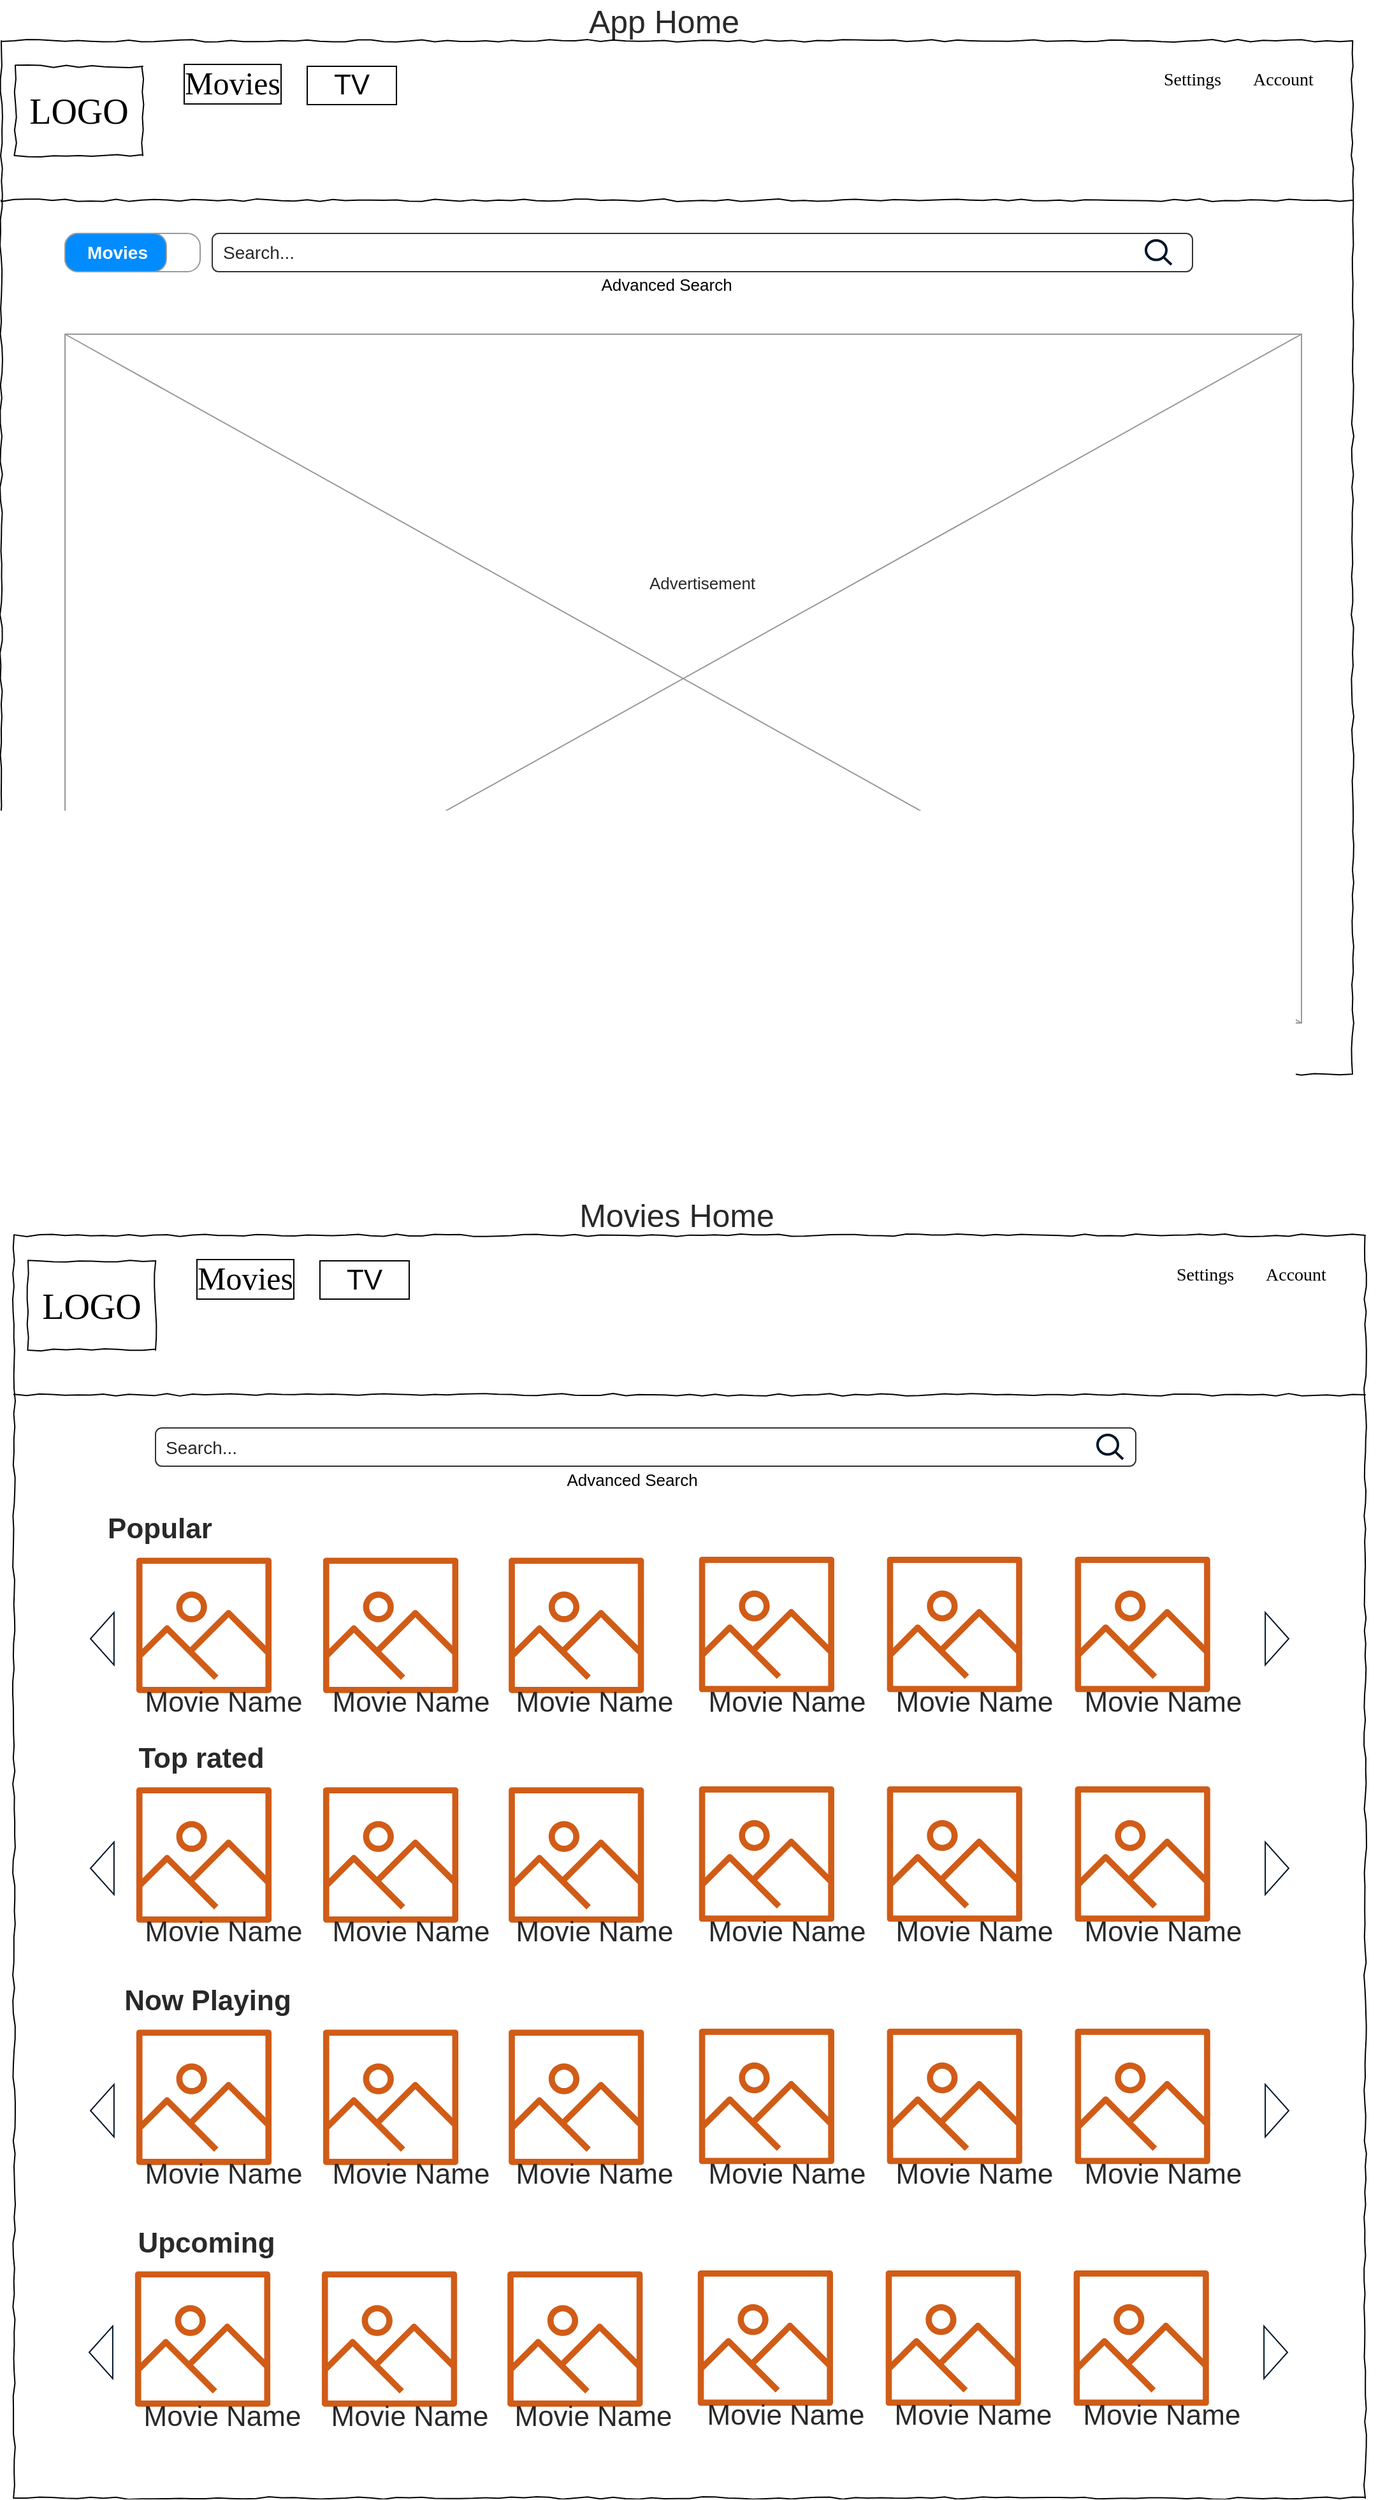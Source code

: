 <mxfile version="12.2.7" type="github" pages="2">
  <diagram name="Final" id="03018318-947c-dd8e-b7a3-06fadd420f32">
    <mxGraphModel dx="2370" dy="1323" grid="1" gridSize="10" guides="1" tooltips="1" connect="1" arrows="1" fold="1" page="1" pageScale="1" pageWidth="1100" pageHeight="850" background="#ffffff" math="0" shadow="0">
      <root>
        <mxCell id="0"/>
        <mxCell id="1" parent="0"/>
        <mxCell id="I6HM0OXyR4CbUotaBNhV-67" value="" style="group" vertex="1" connectable="0" parent="1">
          <mxGeometry x="50" y="23.5" width="1060" height="836.5" as="geometry"/>
        </mxCell>
        <mxCell id="I6HM0OXyR4CbUotaBNhV-50" value="" style="group" vertex="1" connectable="0" parent="I6HM0OXyR4CbUotaBNhV-67">
          <mxGeometry y="26.5" width="1060" height="810" as="geometry"/>
        </mxCell>
        <mxCell id="677b7b8949515195-1" value="" style="whiteSpace=wrap;html=1;rounded=0;shadow=0;labelBackgroundColor=none;strokeColor=#000000;strokeWidth=1;fillColor=none;fontFamily=Verdana;fontSize=12;fontColor=#000000;align=center;comic=1;" parent="I6HM0OXyR4CbUotaBNhV-50" vertex="1">
          <mxGeometry width="1060" height="810" as="geometry"/>
        </mxCell>
        <mxCell id="677b7b8949515195-2" value="LOGO" style="whiteSpace=wrap;html=1;rounded=0;shadow=0;labelBackgroundColor=none;strokeWidth=1;fontFamily=Verdana;fontSize=28;align=center;comic=1;" parent="I6HM0OXyR4CbUotaBNhV-50" vertex="1">
          <mxGeometry x="11" y="20" width="100" height="70" as="geometry"/>
        </mxCell>
        <mxCell id="677b7b8949515195-4" value="Movies" style="text;html=1;points=[];align=left;verticalAlign=top;spacingTop=-4;fontSize=25;fontFamily=Verdana;labelBorderColor=#000000;" parent="I6HM0OXyR4CbUotaBNhV-50" vertex="1">
          <mxGeometry x="141" y="15" width="99" height="40" as="geometry"/>
        </mxCell>
        <mxCell id="677b7b8949515195-6" value="Settings" style="text;html=1;points=[];align=left;verticalAlign=top;spacingTop=-4;fontSize=14;fontFamily=Verdana" parent="I6HM0OXyR4CbUotaBNhV-50" vertex="1">
          <mxGeometry x="910" y="20" width="60" height="20" as="geometry"/>
        </mxCell>
        <mxCell id="677b7b8949515195-7" value="Account" style="text;html=1;points=[];align=left;verticalAlign=top;spacingTop=-4;fontSize=14;fontFamily=Verdana" parent="I6HM0OXyR4CbUotaBNhV-50" vertex="1">
          <mxGeometry x="980" y="20" width="60" height="20" as="geometry"/>
        </mxCell>
        <mxCell id="677b7b8949515195-9" value="" style="line;strokeWidth=1;html=1;rounded=0;shadow=0;labelBackgroundColor=none;fillColor=none;fontFamily=Verdana;fontSize=14;fontColor=#000000;align=center;comic=1;" parent="I6HM0OXyR4CbUotaBNhV-50" vertex="1">
          <mxGeometry y="120" width="1060" height="10" as="geometry"/>
        </mxCell>
        <mxCell id="I6HM0OXyR4CbUotaBNhV-54" value="Search..." style="html=1;shadow=0;dashed=0;shape=mxgraph.bootstrap.rrect;rSize=5;strokeColor=#333333;align=left;spacingLeft=6;fontSize=14;fontColor=#292929;whiteSpace=wrap;labelBorderColor=none;" vertex="1" parent="I6HM0OXyR4CbUotaBNhV-50">
          <mxGeometry x="165.5" y="151" width="769" height="30" as="geometry"/>
        </mxCell>
        <mxCell id="I6HM0OXyR4CbUotaBNhV-56" value="" style="html=1;verticalLabelPosition=bottom;align=center;labelBackgroundColor=#ffffff;verticalAlign=top;strokeWidth=2;strokeColor=#001629;shadow=0;dashed=0;shape=mxgraph.ios7.icons.looking_glass;fontSize=25;" vertex="1" parent="I6HM0OXyR4CbUotaBNhV-50">
          <mxGeometry x="898" y="156.5" width="20" height="19" as="geometry"/>
        </mxCell>
        <mxCell id="I6HM0OXyR4CbUotaBNhV-61" value="&lt;font style=&quot;font-size: 22px&quot;&gt;TV&lt;/font&gt;" style="rounded=0;whiteSpace=wrap;html=1;fontSize=13;align=center;" vertex="1" parent="I6HM0OXyR4CbUotaBNhV-50">
          <mxGeometry x="240" y="20" width="70" height="30" as="geometry"/>
        </mxCell>
        <mxCell id="I6HM0OXyR4CbUotaBNhV-64" value="" style="verticalLabelPosition=bottom;shadow=0;dashed=0;align=center;html=1;verticalAlign=top;strokeWidth=1;shape=mxgraph.mockup.graphics.simpleIcon;strokeColor=#999999;fontSize=13;fontColor=#292929;" vertex="1" parent="I6HM0OXyR4CbUotaBNhV-50">
          <mxGeometry x="50" y="230" width="970" height="540" as="geometry"/>
        </mxCell>
        <mxCell id="I6HM0OXyR4CbUotaBNhV-65" value="Advertisement" style="text;html=1;strokeColor=none;fillColor=none;align=center;verticalAlign=middle;whiteSpace=wrap;rounded=0;fontSize=13;fontColor=#292929;" vertex="1" parent="I6HM0OXyR4CbUotaBNhV-50">
          <mxGeometry x="510" y="410" width="80" height="30" as="geometry"/>
        </mxCell>
        <mxCell id="6egvHFNYYa0TIWiEMgXX-2" value="Movies" style="strokeWidth=1;shadow=0;dashed=0;align=right;html=1;shape=mxgraph.mockup.buttons.onOffButton;gradientColor=none;strokeColor=#999999;buttonState=on;fillColor2=#008cff;fontColor=#ffffff;fontSize=14;mainText=;spacingRight=40;fontStyle=1;" vertex="1" parent="I6HM0OXyR4CbUotaBNhV-50">
          <mxGeometry x="50" y="151" width="106" height="30" as="geometry"/>
        </mxCell>
        <mxCell id="6egvHFNYYa0TIWiEMgXX-3" value="" style="group" vertex="1" connectable="0" parent="I6HM0OXyR4CbUotaBNhV-50">
          <mxGeometry x="447" y="181" width="130" height="20" as="geometry"/>
        </mxCell>
        <mxCell id="I6HM0OXyR4CbUotaBNhV-59" value="" style="shape=image;html=1;verticalAlign=top;verticalLabelPosition=bottom;labelBackgroundColor=#ffffff;imageAspect=0;aspect=fixed;image=https://cdn0.iconfinder.com/data/icons/arrows-android-l-lollipop-icon-pack/24/expand2-128.png;fontSize=25;" vertex="1" parent="6egvHFNYYa0TIWiEMgXX-3">
          <mxGeometry width="20" height="20" as="geometry"/>
        </mxCell>
        <mxCell id="I6HM0OXyR4CbUotaBNhV-60" value="Advanced Search" style="text;html=1;strokeColor=none;fillColor=none;align=center;verticalAlign=middle;whiteSpace=wrap;rounded=0;fontSize=13;" vertex="1" parent="6egvHFNYYa0TIWiEMgXX-3">
          <mxGeometry x="20" width="110" height="20" as="geometry"/>
        </mxCell>
        <mxCell id="I6HM0OXyR4CbUotaBNhV-66" value="App Home" style="text;html=1;strokeColor=none;fillColor=none;align=center;verticalAlign=middle;whiteSpace=wrap;rounded=0;fontSize=25;fontColor=#292929;" vertex="1" parent="I6HM0OXyR4CbUotaBNhV-67">
          <mxGeometry x="340" width="360" height="20" as="geometry"/>
        </mxCell>
        <mxCell id="I6HM0OXyR4CbUotaBNhV-68" value="" style="group" vertex="1" connectable="0" parent="1">
          <mxGeometry x="60" y="960" width="1080" height="1016.5" as="geometry"/>
        </mxCell>
        <mxCell id="I6HM0OXyR4CbUotaBNhV-69" value="" style="group" vertex="1" connectable="0" parent="I6HM0OXyR4CbUotaBNhV-68">
          <mxGeometry y="26.5" width="1080" height="990" as="geometry"/>
        </mxCell>
        <mxCell id="I6HM0OXyR4CbUotaBNhV-70" value="" style="whiteSpace=wrap;html=1;rounded=0;shadow=0;labelBackgroundColor=none;strokeColor=#000000;strokeWidth=1;fillColor=none;fontFamily=Verdana;fontSize=12;fontColor=#000000;align=center;comic=1;" vertex="1" parent="I6HM0OXyR4CbUotaBNhV-69">
          <mxGeometry width="1060" height="990" as="geometry"/>
        </mxCell>
        <mxCell id="I6HM0OXyR4CbUotaBNhV-71" value="LOGO" style="whiteSpace=wrap;html=1;rounded=0;shadow=0;labelBackgroundColor=none;strokeWidth=1;fontFamily=Verdana;fontSize=28;align=center;comic=1;" vertex="1" parent="I6HM0OXyR4CbUotaBNhV-69">
          <mxGeometry x="11" y="20" width="100" height="70" as="geometry"/>
        </mxCell>
        <mxCell id="I6HM0OXyR4CbUotaBNhV-72" value="Movies" style="text;html=1;points=[];align=left;verticalAlign=top;spacingTop=-4;fontSize=25;fontFamily=Verdana;labelBorderColor=#000000;" vertex="1" parent="I6HM0OXyR4CbUotaBNhV-69">
          <mxGeometry x="141" y="15" width="99" height="40" as="geometry"/>
        </mxCell>
        <mxCell id="I6HM0OXyR4CbUotaBNhV-73" value="Settings" style="text;html=1;points=[];align=left;verticalAlign=top;spacingTop=-4;fontSize=14;fontFamily=Verdana" vertex="1" parent="I6HM0OXyR4CbUotaBNhV-69">
          <mxGeometry x="910" y="20" width="60" height="20" as="geometry"/>
        </mxCell>
        <mxCell id="I6HM0OXyR4CbUotaBNhV-74" value="Account" style="text;html=1;points=[];align=left;verticalAlign=top;spacingTop=-4;fontSize=14;fontFamily=Verdana" vertex="1" parent="I6HM0OXyR4CbUotaBNhV-69">
          <mxGeometry x="980" y="20" width="60" height="20" as="geometry"/>
        </mxCell>
        <mxCell id="I6HM0OXyR4CbUotaBNhV-75" value="" style="line;strokeWidth=1;html=1;rounded=0;shadow=0;labelBackgroundColor=none;fillColor=none;fontFamily=Verdana;fontSize=14;fontColor=#000000;align=center;comic=1;" vertex="1" parent="I6HM0OXyR4CbUotaBNhV-69">
          <mxGeometry y="120" width="1060" height="10" as="geometry"/>
        </mxCell>
        <mxCell id="I6HM0OXyR4CbUotaBNhV-76" value="Search..." style="html=1;shadow=0;dashed=0;shape=mxgraph.bootstrap.rrect;rSize=5;strokeColor=#333333;align=left;spacingLeft=6;fontSize=14;fontColor=#292929;whiteSpace=wrap;labelBorderColor=none;" vertex="1" parent="I6HM0OXyR4CbUotaBNhV-69">
          <mxGeometry x="111" y="151" width="769" height="30" as="geometry"/>
        </mxCell>
        <mxCell id="I6HM0OXyR4CbUotaBNhV-77" value="" style="html=1;verticalLabelPosition=bottom;align=center;labelBackgroundColor=#ffffff;verticalAlign=top;strokeWidth=2;strokeColor=#001629;shadow=0;dashed=0;shape=mxgraph.ios7.icons.looking_glass;fontSize=25;" vertex="1" parent="I6HM0OXyR4CbUotaBNhV-69">
          <mxGeometry x="850" y="156.5" width="20" height="19" as="geometry"/>
        </mxCell>
        <mxCell id="I6HM0OXyR4CbUotaBNhV-78" value="" style="shape=image;html=1;verticalAlign=top;verticalLabelPosition=bottom;labelBackgroundColor=#ffffff;imageAspect=0;aspect=fixed;image=https://cdn0.iconfinder.com/data/icons/arrows-android-l-lollipop-icon-pack/24/expand2-128.png;fontSize=25;" vertex="1" parent="I6HM0OXyR4CbUotaBNhV-69">
          <mxGeometry x="410" y="181" width="20" height="20" as="geometry"/>
        </mxCell>
        <mxCell id="I6HM0OXyR4CbUotaBNhV-79" value="Advanced Search" style="text;html=1;strokeColor=none;fillColor=none;align=center;verticalAlign=middle;whiteSpace=wrap;rounded=0;fontSize=13;" vertex="1" parent="I6HM0OXyR4CbUotaBNhV-69">
          <mxGeometry x="430" y="181" width="110" height="20" as="geometry"/>
        </mxCell>
        <mxCell id="I6HM0OXyR4CbUotaBNhV-80" value="&lt;font style=&quot;font-size: 22px&quot;&gt;TV&lt;/font&gt;" style="rounded=0;whiteSpace=wrap;html=1;fontSize=13;align=center;" vertex="1" parent="I6HM0OXyR4CbUotaBNhV-69">
          <mxGeometry x="240" y="20" width="70" height="30" as="geometry"/>
        </mxCell>
        <mxCell id="6egvHFNYYa0TIWiEMgXX-27" value="" style="group" vertex="1" connectable="0" parent="I6HM0OXyR4CbUotaBNhV-69">
          <mxGeometry x="60" y="223.5" width="940" height="157" as="geometry"/>
        </mxCell>
        <mxCell id="6egvHFNYYa0TIWiEMgXX-24" value="" style="group" vertex="1" connectable="0" parent="6egvHFNYYa0TIWiEMgXX-27">
          <mxGeometry x="22.118" width="893.922" height="157" as="geometry"/>
        </mxCell>
        <mxCell id="6egvHFNYYa0TIWiEMgXX-5" value="Popular" style="text;html=1;strokeColor=none;fillColor=none;align=center;verticalAlign=middle;whiteSpace=wrap;rounded=0;fontSize=22;fontColor=#292929;fontStyle=1" vertex="1" parent="6egvHFNYYa0TIWiEMgXX-24">
          <mxGeometry x="13.824" width="36.863" height="14.437" as="geometry"/>
        </mxCell>
        <mxCell id="6egvHFNYYa0TIWiEMgXX-8" value="" style="group" vertex="1" connectable="0" parent="6egvHFNYYa0TIWiEMgXX-24">
          <mxGeometry x="9.216" y="29.234" width="147.451" height="121.269" as="geometry"/>
        </mxCell>
        <mxCell id="6egvHFNYYa0TIWiEMgXX-6" value="" style="outlineConnect=0;fontColor=#232F3E;gradientColor=none;fillColor=#D05C17;strokeColor=none;dashed=0;verticalLabelPosition=bottom;verticalAlign=top;align=center;html=1;fontSize=12;fontStyle=0;aspect=fixed;pointerEvents=1;shape=mxgraph.aws4.container_registry_image;" vertex="1" parent="6egvHFNYYa0TIWiEMgXX-8">
          <mxGeometry x="4.608" width="106.11" height="106.11" as="geometry"/>
        </mxCell>
        <mxCell id="6egvHFNYYa0TIWiEMgXX-7" value="Movie Name" style="text;html=1;strokeColor=none;fillColor=none;align=center;verticalAlign=middle;whiteSpace=wrap;rounded=0;fontSize=22;fontColor=#292929;" vertex="1" parent="6egvHFNYYa0TIWiEMgXX-8">
          <mxGeometry y="106.832" width="147.451" height="14.437" as="geometry"/>
        </mxCell>
        <mxCell id="6egvHFNYYa0TIWiEMgXX-9" value="" style="group" vertex="1" connectable="0" parent="6egvHFNYYa0TIWiEMgXX-24">
          <mxGeometry x="155.745" y="29.234" width="147.451" height="121.269" as="geometry"/>
        </mxCell>
        <mxCell id="6egvHFNYYa0TIWiEMgXX-10" value="" style="outlineConnect=0;fontColor=#232F3E;gradientColor=none;fillColor=#D05C17;strokeColor=none;dashed=0;verticalLabelPosition=bottom;verticalAlign=top;align=center;html=1;fontSize=12;fontStyle=0;aspect=fixed;pointerEvents=1;shape=mxgraph.aws4.container_registry_image;" vertex="1" parent="6egvHFNYYa0TIWiEMgXX-9">
          <mxGeometry x="4.608" width="106.11" height="106.11" as="geometry"/>
        </mxCell>
        <mxCell id="6egvHFNYYa0TIWiEMgXX-11" value="Movie Name" style="text;html=1;strokeColor=none;fillColor=none;align=center;verticalAlign=middle;whiteSpace=wrap;rounded=0;fontSize=22;fontColor=#292929;" vertex="1" parent="6egvHFNYYa0TIWiEMgXX-9">
          <mxGeometry y="106.832" width="147.451" height="14.437" as="geometry"/>
        </mxCell>
        <mxCell id="6egvHFNYYa0TIWiEMgXX-13" value="" style="outlineConnect=0;fontColor=#232F3E;gradientColor=none;fillColor=#D05C17;strokeColor=none;dashed=0;verticalLabelPosition=bottom;verticalAlign=top;align=center;html=1;fontSize=12;fontStyle=0;aspect=fixed;pointerEvents=1;shape=mxgraph.aws4.container_registry_image;" vertex="1" parent="6egvHFNYYa0TIWiEMgXX-24">
          <mxGeometry x="305.961" y="29.234" width="106.11" height="106.11" as="geometry"/>
        </mxCell>
        <mxCell id="6egvHFNYYa0TIWiEMgXX-15" value="" style="group" vertex="1" connectable="0" parent="6egvHFNYYa0TIWiEMgXX-24">
          <mxGeometry x="450.647" y="28.513" width="147.451" height="121.269" as="geometry"/>
        </mxCell>
        <mxCell id="6egvHFNYYa0TIWiEMgXX-16" value="" style="outlineConnect=0;fontColor=#232F3E;gradientColor=none;fillColor=#D05C17;strokeColor=none;dashed=0;verticalLabelPosition=bottom;verticalAlign=top;align=center;html=1;fontSize=12;fontStyle=0;aspect=fixed;pointerEvents=1;shape=mxgraph.aws4.container_registry_image;" vertex="1" parent="6egvHFNYYa0TIWiEMgXX-15">
          <mxGeometry x="4.608" width="106.11" height="106.11" as="geometry"/>
        </mxCell>
        <mxCell id="6egvHFNYYa0TIWiEMgXX-17" value="Movie Name" style="text;html=1;strokeColor=none;fillColor=none;align=center;verticalAlign=middle;whiteSpace=wrap;rounded=0;fontSize=22;fontColor=#292929;" vertex="1" parent="6egvHFNYYa0TIWiEMgXX-15">
          <mxGeometry y="106.832" width="147.451" height="14.437" as="geometry"/>
        </mxCell>
        <mxCell id="6egvHFNYYa0TIWiEMgXX-18" value="" style="group" vertex="1" connectable="0" parent="6egvHFNYYa0TIWiEMgXX-24">
          <mxGeometry x="598.098" y="28.513" width="147.451" height="121.269" as="geometry"/>
        </mxCell>
        <mxCell id="6egvHFNYYa0TIWiEMgXX-19" value="" style="outlineConnect=0;fontColor=#232F3E;gradientColor=none;fillColor=#D05C17;strokeColor=none;dashed=0;verticalLabelPosition=bottom;verticalAlign=top;align=center;html=1;fontSize=12;fontStyle=0;aspect=fixed;pointerEvents=1;shape=mxgraph.aws4.container_registry_image;" vertex="1" parent="6egvHFNYYa0TIWiEMgXX-18">
          <mxGeometry x="4.608" width="106.11" height="106.11" as="geometry"/>
        </mxCell>
        <mxCell id="6egvHFNYYa0TIWiEMgXX-20" value="Movie Name" style="text;html=1;strokeColor=none;fillColor=none;align=center;verticalAlign=middle;whiteSpace=wrap;rounded=0;fontSize=22;fontColor=#292929;" vertex="1" parent="6egvHFNYYa0TIWiEMgXX-18">
          <mxGeometry y="106.832" width="147.451" height="14.437" as="geometry"/>
        </mxCell>
        <mxCell id="6egvHFNYYa0TIWiEMgXX-21" value="" style="group" vertex="1" connectable="0" parent="6egvHFNYYa0TIWiEMgXX-24">
          <mxGeometry x="745.549" y="28.513" width="147.451" height="121.269" as="geometry"/>
        </mxCell>
        <mxCell id="6egvHFNYYa0TIWiEMgXX-22" value="" style="outlineConnect=0;fontColor=#232F3E;gradientColor=none;fillColor=#D05C17;strokeColor=none;dashed=0;verticalLabelPosition=bottom;verticalAlign=top;align=center;html=1;fontSize=12;fontStyle=0;aspect=fixed;pointerEvents=1;shape=mxgraph.aws4.container_registry_image;" vertex="1" parent="6egvHFNYYa0TIWiEMgXX-21">
          <mxGeometry x="4.608" width="106.11" height="106.11" as="geometry"/>
        </mxCell>
        <mxCell id="6egvHFNYYa0TIWiEMgXX-23" value="Movie Name" style="text;html=1;strokeColor=none;fillColor=none;align=center;verticalAlign=middle;whiteSpace=wrap;rounded=0;fontSize=22;fontColor=#292929;" vertex="1" parent="6egvHFNYYa0TIWiEMgXX-21">
          <mxGeometry y="106.832" width="147.451" height="14.437" as="geometry"/>
        </mxCell>
        <mxCell id="6egvHFNYYa0TIWiEMgXX-14" value="Movie Name" style="text;html=1;strokeColor=none;fillColor=none;align=center;verticalAlign=middle;whiteSpace=wrap;rounded=0;fontSize=22;fontColor=#292929;" vertex="1" parent="6egvHFNYYa0TIWiEMgXX-24">
          <mxGeometry x="299.51" y="136.067" width="147.451" height="14.437" as="geometry"/>
        </mxCell>
        <mxCell id="6egvHFNYYa0TIWiEMgXX-25" value="" style="triangle;whiteSpace=wrap;html=1;strokeColor=#001629;fontSize=22;fontColor=#292929;align=right;" vertex="1" parent="6egvHFNYYa0TIWiEMgXX-27">
          <mxGeometry x="921.569" y="72.184" width="18.431" height="41.145" as="geometry"/>
        </mxCell>
        <mxCell id="6egvHFNYYa0TIWiEMgXX-26" value="" style="triangle;whiteSpace=wrap;html=1;strokeColor=#001629;fontSize=22;fontColor=#292929;align=right;flipH=1;" vertex="1" parent="6egvHFNYYa0TIWiEMgXX-27">
          <mxGeometry y="72.184" width="18.431" height="41.145" as="geometry"/>
        </mxCell>
        <mxCell id="6egvHFNYYa0TIWiEMgXX-78" value="" style="group" vertex="1" connectable="0" parent="I6HM0OXyR4CbUotaBNhV-69">
          <mxGeometry x="60" y="593.5" width="940" height="157" as="geometry"/>
        </mxCell>
        <mxCell id="6egvHFNYYa0TIWiEMgXX-79" value="" style="group" vertex="1" connectable="0" parent="6egvHFNYYa0TIWiEMgXX-78">
          <mxGeometry x="22.118" width="893.922" height="157" as="geometry"/>
        </mxCell>
        <mxCell id="6egvHFNYYa0TIWiEMgXX-81" value="Now Playing" style="text;html=1;strokeColor=none;fillColor=none;align=center;verticalAlign=middle;whiteSpace=wrap;rounded=0;fontSize=22;fontColor=#292929;fontStyle=1" vertex="1" parent="6egvHFNYYa0TIWiEMgXX-79">
          <mxGeometry x="-10" width="160" height="14" as="geometry"/>
        </mxCell>
        <mxCell id="6egvHFNYYa0TIWiEMgXX-82" value="" style="group" vertex="1" connectable="0" parent="6egvHFNYYa0TIWiEMgXX-79">
          <mxGeometry x="9.216" y="29.234" width="147.451" height="121.269" as="geometry"/>
        </mxCell>
        <mxCell id="6egvHFNYYa0TIWiEMgXX-83" value="" style="outlineConnect=0;fontColor=#232F3E;gradientColor=none;fillColor=#D05C17;strokeColor=none;dashed=0;verticalLabelPosition=bottom;verticalAlign=top;align=center;html=1;fontSize=12;fontStyle=0;aspect=fixed;pointerEvents=1;shape=mxgraph.aws4.container_registry_image;" vertex="1" parent="6egvHFNYYa0TIWiEMgXX-82">
          <mxGeometry x="4.608" width="106.11" height="106.11" as="geometry"/>
        </mxCell>
        <mxCell id="6egvHFNYYa0TIWiEMgXX-84" value="Movie Name" style="text;html=1;strokeColor=none;fillColor=none;align=center;verticalAlign=middle;whiteSpace=wrap;rounded=0;fontSize=22;fontColor=#292929;" vertex="1" parent="6egvHFNYYa0TIWiEMgXX-82">
          <mxGeometry y="106.832" width="147.451" height="14.437" as="geometry"/>
        </mxCell>
        <mxCell id="6egvHFNYYa0TIWiEMgXX-85" value="" style="group" vertex="1" connectable="0" parent="6egvHFNYYa0TIWiEMgXX-79">
          <mxGeometry x="155.745" y="29.234" width="147.451" height="121.269" as="geometry"/>
        </mxCell>
        <mxCell id="6egvHFNYYa0TIWiEMgXX-86" value="" style="outlineConnect=0;fontColor=#232F3E;gradientColor=none;fillColor=#D05C17;strokeColor=none;dashed=0;verticalLabelPosition=bottom;verticalAlign=top;align=center;html=1;fontSize=12;fontStyle=0;aspect=fixed;pointerEvents=1;shape=mxgraph.aws4.container_registry_image;" vertex="1" parent="6egvHFNYYa0TIWiEMgXX-85">
          <mxGeometry x="4.608" width="106.11" height="106.11" as="geometry"/>
        </mxCell>
        <mxCell id="6egvHFNYYa0TIWiEMgXX-87" value="Movie Name" style="text;html=1;strokeColor=none;fillColor=none;align=center;verticalAlign=middle;whiteSpace=wrap;rounded=0;fontSize=22;fontColor=#292929;" vertex="1" parent="6egvHFNYYa0TIWiEMgXX-85">
          <mxGeometry y="106.832" width="147.451" height="14.437" as="geometry"/>
        </mxCell>
        <mxCell id="6egvHFNYYa0TIWiEMgXX-88" value="" style="outlineConnect=0;fontColor=#232F3E;gradientColor=none;fillColor=#D05C17;strokeColor=none;dashed=0;verticalLabelPosition=bottom;verticalAlign=top;align=center;html=1;fontSize=12;fontStyle=0;aspect=fixed;pointerEvents=1;shape=mxgraph.aws4.container_registry_image;" vertex="1" parent="6egvHFNYYa0TIWiEMgXX-79">
          <mxGeometry x="305.961" y="29.234" width="106.11" height="106.11" as="geometry"/>
        </mxCell>
        <mxCell id="6egvHFNYYa0TIWiEMgXX-89" value="" style="group" vertex="1" connectable="0" parent="6egvHFNYYa0TIWiEMgXX-79">
          <mxGeometry x="450.647" y="28.513" width="147.451" height="121.269" as="geometry"/>
        </mxCell>
        <mxCell id="6egvHFNYYa0TIWiEMgXX-90" value="" style="outlineConnect=0;fontColor=#232F3E;gradientColor=none;fillColor=#D05C17;strokeColor=none;dashed=0;verticalLabelPosition=bottom;verticalAlign=top;align=center;html=1;fontSize=12;fontStyle=0;aspect=fixed;pointerEvents=1;shape=mxgraph.aws4.container_registry_image;" vertex="1" parent="6egvHFNYYa0TIWiEMgXX-89">
          <mxGeometry x="4.608" width="106.11" height="106.11" as="geometry"/>
        </mxCell>
        <mxCell id="6egvHFNYYa0TIWiEMgXX-91" value="Movie Name" style="text;html=1;strokeColor=none;fillColor=none;align=center;verticalAlign=middle;whiteSpace=wrap;rounded=0;fontSize=22;fontColor=#292929;" vertex="1" parent="6egvHFNYYa0TIWiEMgXX-89">
          <mxGeometry y="106.832" width="147.451" height="14.437" as="geometry"/>
        </mxCell>
        <mxCell id="6egvHFNYYa0TIWiEMgXX-92" value="" style="group" vertex="1" connectable="0" parent="6egvHFNYYa0TIWiEMgXX-79">
          <mxGeometry x="598.098" y="28.513" width="147.451" height="121.269" as="geometry"/>
        </mxCell>
        <mxCell id="6egvHFNYYa0TIWiEMgXX-93" value="" style="outlineConnect=0;fontColor=#232F3E;gradientColor=none;fillColor=#D05C17;strokeColor=none;dashed=0;verticalLabelPosition=bottom;verticalAlign=top;align=center;html=1;fontSize=12;fontStyle=0;aspect=fixed;pointerEvents=1;shape=mxgraph.aws4.container_registry_image;" vertex="1" parent="6egvHFNYYa0TIWiEMgXX-92">
          <mxGeometry x="4.608" width="106.11" height="106.11" as="geometry"/>
        </mxCell>
        <mxCell id="6egvHFNYYa0TIWiEMgXX-94" value="Movie Name" style="text;html=1;strokeColor=none;fillColor=none;align=center;verticalAlign=middle;whiteSpace=wrap;rounded=0;fontSize=22;fontColor=#292929;" vertex="1" parent="6egvHFNYYa0TIWiEMgXX-92">
          <mxGeometry y="106.832" width="147.451" height="14.437" as="geometry"/>
        </mxCell>
        <mxCell id="6egvHFNYYa0TIWiEMgXX-95" value="" style="group" vertex="1" connectable="0" parent="6egvHFNYYa0TIWiEMgXX-79">
          <mxGeometry x="745.549" y="28.513" width="147.451" height="121.269" as="geometry"/>
        </mxCell>
        <mxCell id="6egvHFNYYa0TIWiEMgXX-96" value="" style="outlineConnect=0;fontColor=#232F3E;gradientColor=none;fillColor=#D05C17;strokeColor=none;dashed=0;verticalLabelPosition=bottom;verticalAlign=top;align=center;html=1;fontSize=12;fontStyle=0;aspect=fixed;pointerEvents=1;shape=mxgraph.aws4.container_registry_image;" vertex="1" parent="6egvHFNYYa0TIWiEMgXX-95">
          <mxGeometry x="4.608" width="106.11" height="106.11" as="geometry"/>
        </mxCell>
        <mxCell id="6egvHFNYYa0TIWiEMgXX-97" value="Movie Name" style="text;html=1;strokeColor=none;fillColor=none;align=center;verticalAlign=middle;whiteSpace=wrap;rounded=0;fontSize=22;fontColor=#292929;" vertex="1" parent="6egvHFNYYa0TIWiEMgXX-95">
          <mxGeometry y="106.832" width="147.451" height="14.437" as="geometry"/>
        </mxCell>
        <mxCell id="6egvHFNYYa0TIWiEMgXX-98" value="Movie Name" style="text;html=1;strokeColor=none;fillColor=none;align=center;verticalAlign=middle;whiteSpace=wrap;rounded=0;fontSize=22;fontColor=#292929;" vertex="1" parent="6egvHFNYYa0TIWiEMgXX-79">
          <mxGeometry x="299.51" y="136.067" width="147.451" height="14.437" as="geometry"/>
        </mxCell>
        <mxCell id="6egvHFNYYa0TIWiEMgXX-99" value="" style="triangle;whiteSpace=wrap;html=1;strokeColor=#001629;fontSize=22;fontColor=#292929;align=right;" vertex="1" parent="6egvHFNYYa0TIWiEMgXX-78">
          <mxGeometry x="921.569" y="72.184" width="18.431" height="41.145" as="geometry"/>
        </mxCell>
        <mxCell id="6egvHFNYYa0TIWiEMgXX-100" value="" style="triangle;whiteSpace=wrap;html=1;strokeColor=#001629;fontSize=22;fontColor=#292929;align=right;flipH=1;" vertex="1" parent="6egvHFNYYa0TIWiEMgXX-78">
          <mxGeometry y="72.184" width="18.431" height="41.145" as="geometry"/>
        </mxCell>
        <mxCell id="6egvHFNYYa0TIWiEMgXX-28" value="" style="group" vertex="1" connectable="0" parent="I6HM0OXyR4CbUotaBNhV-69">
          <mxGeometry x="60" y="403.5" width="940" height="157" as="geometry"/>
        </mxCell>
        <mxCell id="6egvHFNYYa0TIWiEMgXX-29" value="" style="group" vertex="1" connectable="0" parent="6egvHFNYYa0TIWiEMgXX-28">
          <mxGeometry x="22.118" width="893.922" height="157" as="geometry"/>
        </mxCell>
        <mxCell id="6egvHFNYYa0TIWiEMgXX-31" value="Top rated" style="text;html=1;strokeColor=none;fillColor=none;align=center;verticalAlign=middle;whiteSpace=wrap;rounded=0;fontSize=22;fontColor=#292929;fontStyle=1" vertex="1" parent="6egvHFNYYa0TIWiEMgXX-29">
          <mxGeometry width="130" height="14" as="geometry"/>
        </mxCell>
        <mxCell id="6egvHFNYYa0TIWiEMgXX-32" value="" style="group" vertex="1" connectable="0" parent="6egvHFNYYa0TIWiEMgXX-29">
          <mxGeometry x="9.216" y="29.234" width="147.451" height="121.269" as="geometry"/>
        </mxCell>
        <mxCell id="6egvHFNYYa0TIWiEMgXX-33" value="" style="outlineConnect=0;fontColor=#232F3E;gradientColor=none;fillColor=#D05C17;strokeColor=none;dashed=0;verticalLabelPosition=bottom;verticalAlign=top;align=center;html=1;fontSize=12;fontStyle=0;aspect=fixed;pointerEvents=1;shape=mxgraph.aws4.container_registry_image;" vertex="1" parent="6egvHFNYYa0TIWiEMgXX-32">
          <mxGeometry x="4.608" width="106.11" height="106.11" as="geometry"/>
        </mxCell>
        <mxCell id="6egvHFNYYa0TIWiEMgXX-34" value="Movie Name" style="text;html=1;strokeColor=none;fillColor=none;align=center;verticalAlign=middle;whiteSpace=wrap;rounded=0;fontSize=22;fontColor=#292929;" vertex="1" parent="6egvHFNYYa0TIWiEMgXX-32">
          <mxGeometry y="106.832" width="147.451" height="14.437" as="geometry"/>
        </mxCell>
        <mxCell id="6egvHFNYYa0TIWiEMgXX-35" value="" style="group" vertex="1" connectable="0" parent="6egvHFNYYa0TIWiEMgXX-29">
          <mxGeometry x="155.745" y="29.234" width="147.451" height="121.269" as="geometry"/>
        </mxCell>
        <mxCell id="6egvHFNYYa0TIWiEMgXX-36" value="" style="outlineConnect=0;fontColor=#232F3E;gradientColor=none;fillColor=#D05C17;strokeColor=none;dashed=0;verticalLabelPosition=bottom;verticalAlign=top;align=center;html=1;fontSize=12;fontStyle=0;aspect=fixed;pointerEvents=1;shape=mxgraph.aws4.container_registry_image;" vertex="1" parent="6egvHFNYYa0TIWiEMgXX-35">
          <mxGeometry x="4.608" width="106.11" height="106.11" as="geometry"/>
        </mxCell>
        <mxCell id="6egvHFNYYa0TIWiEMgXX-37" value="Movie Name" style="text;html=1;strokeColor=none;fillColor=none;align=center;verticalAlign=middle;whiteSpace=wrap;rounded=0;fontSize=22;fontColor=#292929;" vertex="1" parent="6egvHFNYYa0TIWiEMgXX-35">
          <mxGeometry y="106.832" width="147.451" height="14.437" as="geometry"/>
        </mxCell>
        <mxCell id="6egvHFNYYa0TIWiEMgXX-38" value="" style="outlineConnect=0;fontColor=#232F3E;gradientColor=none;fillColor=#D05C17;strokeColor=none;dashed=0;verticalLabelPosition=bottom;verticalAlign=top;align=center;html=1;fontSize=12;fontStyle=0;aspect=fixed;pointerEvents=1;shape=mxgraph.aws4.container_registry_image;" vertex="1" parent="6egvHFNYYa0TIWiEMgXX-29">
          <mxGeometry x="305.961" y="29.234" width="106.11" height="106.11" as="geometry"/>
        </mxCell>
        <mxCell id="6egvHFNYYa0TIWiEMgXX-39" value="" style="group" vertex="1" connectable="0" parent="6egvHFNYYa0TIWiEMgXX-29">
          <mxGeometry x="450.647" y="28.513" width="147.451" height="121.269" as="geometry"/>
        </mxCell>
        <mxCell id="6egvHFNYYa0TIWiEMgXX-40" value="" style="outlineConnect=0;fontColor=#232F3E;gradientColor=none;fillColor=#D05C17;strokeColor=none;dashed=0;verticalLabelPosition=bottom;verticalAlign=top;align=center;html=1;fontSize=12;fontStyle=0;aspect=fixed;pointerEvents=1;shape=mxgraph.aws4.container_registry_image;" vertex="1" parent="6egvHFNYYa0TIWiEMgXX-39">
          <mxGeometry x="4.608" width="106.11" height="106.11" as="geometry"/>
        </mxCell>
        <mxCell id="6egvHFNYYa0TIWiEMgXX-41" value="Movie Name" style="text;html=1;strokeColor=none;fillColor=none;align=center;verticalAlign=middle;whiteSpace=wrap;rounded=0;fontSize=22;fontColor=#292929;" vertex="1" parent="6egvHFNYYa0TIWiEMgXX-39">
          <mxGeometry y="106.832" width="147.451" height="14.437" as="geometry"/>
        </mxCell>
        <mxCell id="6egvHFNYYa0TIWiEMgXX-42" value="" style="group" vertex="1" connectable="0" parent="6egvHFNYYa0TIWiEMgXX-29">
          <mxGeometry x="598.098" y="28.513" width="147.451" height="121.269" as="geometry"/>
        </mxCell>
        <mxCell id="6egvHFNYYa0TIWiEMgXX-43" value="" style="outlineConnect=0;fontColor=#232F3E;gradientColor=none;fillColor=#D05C17;strokeColor=none;dashed=0;verticalLabelPosition=bottom;verticalAlign=top;align=center;html=1;fontSize=12;fontStyle=0;aspect=fixed;pointerEvents=1;shape=mxgraph.aws4.container_registry_image;" vertex="1" parent="6egvHFNYYa0TIWiEMgXX-42">
          <mxGeometry x="4.608" width="106.11" height="106.11" as="geometry"/>
        </mxCell>
        <mxCell id="6egvHFNYYa0TIWiEMgXX-44" value="Movie Name" style="text;html=1;strokeColor=none;fillColor=none;align=center;verticalAlign=middle;whiteSpace=wrap;rounded=0;fontSize=22;fontColor=#292929;" vertex="1" parent="6egvHFNYYa0TIWiEMgXX-42">
          <mxGeometry y="106.832" width="147.451" height="14.437" as="geometry"/>
        </mxCell>
        <mxCell id="6egvHFNYYa0TIWiEMgXX-45" value="" style="group" vertex="1" connectable="0" parent="6egvHFNYYa0TIWiEMgXX-29">
          <mxGeometry x="745.549" y="28.513" width="147.451" height="121.269" as="geometry"/>
        </mxCell>
        <mxCell id="6egvHFNYYa0TIWiEMgXX-46" value="" style="outlineConnect=0;fontColor=#232F3E;gradientColor=none;fillColor=#D05C17;strokeColor=none;dashed=0;verticalLabelPosition=bottom;verticalAlign=top;align=center;html=1;fontSize=12;fontStyle=0;aspect=fixed;pointerEvents=1;shape=mxgraph.aws4.container_registry_image;" vertex="1" parent="6egvHFNYYa0TIWiEMgXX-45">
          <mxGeometry x="4.608" width="106.11" height="106.11" as="geometry"/>
        </mxCell>
        <mxCell id="6egvHFNYYa0TIWiEMgXX-47" value="Movie Name" style="text;html=1;strokeColor=none;fillColor=none;align=center;verticalAlign=middle;whiteSpace=wrap;rounded=0;fontSize=22;fontColor=#292929;" vertex="1" parent="6egvHFNYYa0TIWiEMgXX-45">
          <mxGeometry y="106.832" width="147.451" height="14.437" as="geometry"/>
        </mxCell>
        <mxCell id="6egvHFNYYa0TIWiEMgXX-48" value="Movie Name" style="text;html=1;strokeColor=none;fillColor=none;align=center;verticalAlign=middle;whiteSpace=wrap;rounded=0;fontSize=22;fontColor=#292929;" vertex="1" parent="6egvHFNYYa0TIWiEMgXX-29">
          <mxGeometry x="299.51" y="136.067" width="147.451" height="14.437" as="geometry"/>
        </mxCell>
        <mxCell id="6egvHFNYYa0TIWiEMgXX-49" value="" style="triangle;whiteSpace=wrap;html=1;strokeColor=#001629;fontSize=22;fontColor=#292929;align=right;" vertex="1" parent="6egvHFNYYa0TIWiEMgXX-28">
          <mxGeometry x="921.569" y="72.184" width="18.431" height="41.145" as="geometry"/>
        </mxCell>
        <mxCell id="6egvHFNYYa0TIWiEMgXX-50" value="" style="triangle;whiteSpace=wrap;html=1;strokeColor=#001629;fontSize=22;fontColor=#292929;align=right;flipH=1;" vertex="1" parent="6egvHFNYYa0TIWiEMgXX-28">
          <mxGeometry y="72.184" width="18.431" height="41.145" as="geometry"/>
        </mxCell>
        <mxCell id="6egvHFNYYa0TIWiEMgXX-103" value="" style="group" vertex="1" connectable="0" parent="I6HM0OXyR4CbUotaBNhV-69">
          <mxGeometry x="59" y="783" width="940" height="157" as="geometry"/>
        </mxCell>
        <mxCell id="6egvHFNYYa0TIWiEMgXX-104" value="" style="group" vertex="1" connectable="0" parent="6egvHFNYYa0TIWiEMgXX-103">
          <mxGeometry x="22.118" width="893.922" height="157" as="geometry"/>
        </mxCell>
        <mxCell id="6egvHFNYYa0TIWiEMgXX-106" value="Upcoming" style="text;html=1;strokeColor=none;fillColor=none;align=center;verticalAlign=middle;whiteSpace=wrap;rounded=0;fontSize=22;fontColor=#292929;fontStyle=1" vertex="1" parent="6egvHFNYYa0TIWiEMgXX-104">
          <mxGeometry x="-10" width="160" height="14" as="geometry"/>
        </mxCell>
        <mxCell id="6egvHFNYYa0TIWiEMgXX-107" value="" style="group" vertex="1" connectable="0" parent="6egvHFNYYa0TIWiEMgXX-104">
          <mxGeometry x="9.216" y="29.234" width="147.451" height="121.269" as="geometry"/>
        </mxCell>
        <mxCell id="6egvHFNYYa0TIWiEMgXX-108" value="" style="outlineConnect=0;fontColor=#232F3E;gradientColor=none;fillColor=#D05C17;strokeColor=none;dashed=0;verticalLabelPosition=bottom;verticalAlign=top;align=center;html=1;fontSize=12;fontStyle=0;aspect=fixed;pointerEvents=1;shape=mxgraph.aws4.container_registry_image;" vertex="1" parent="6egvHFNYYa0TIWiEMgXX-107">
          <mxGeometry x="4.608" width="106.11" height="106.11" as="geometry"/>
        </mxCell>
        <mxCell id="6egvHFNYYa0TIWiEMgXX-109" value="Movie Name" style="text;html=1;strokeColor=none;fillColor=none;align=center;verticalAlign=middle;whiteSpace=wrap;rounded=0;fontSize=22;fontColor=#292929;" vertex="1" parent="6egvHFNYYa0TIWiEMgXX-107">
          <mxGeometry y="106.832" width="147.451" height="14.437" as="geometry"/>
        </mxCell>
        <mxCell id="6egvHFNYYa0TIWiEMgXX-110" value="" style="group" vertex="1" connectable="0" parent="6egvHFNYYa0TIWiEMgXX-104">
          <mxGeometry x="155.745" y="29.234" width="147.451" height="121.269" as="geometry"/>
        </mxCell>
        <mxCell id="6egvHFNYYa0TIWiEMgXX-111" value="" style="outlineConnect=0;fontColor=#232F3E;gradientColor=none;fillColor=#D05C17;strokeColor=none;dashed=0;verticalLabelPosition=bottom;verticalAlign=top;align=center;html=1;fontSize=12;fontStyle=0;aspect=fixed;pointerEvents=1;shape=mxgraph.aws4.container_registry_image;" vertex="1" parent="6egvHFNYYa0TIWiEMgXX-110">
          <mxGeometry x="4.608" width="106.11" height="106.11" as="geometry"/>
        </mxCell>
        <mxCell id="6egvHFNYYa0TIWiEMgXX-112" value="Movie Name" style="text;html=1;strokeColor=none;fillColor=none;align=center;verticalAlign=middle;whiteSpace=wrap;rounded=0;fontSize=22;fontColor=#292929;" vertex="1" parent="6egvHFNYYa0TIWiEMgXX-110">
          <mxGeometry y="106.832" width="147.451" height="14.437" as="geometry"/>
        </mxCell>
        <mxCell id="6egvHFNYYa0TIWiEMgXX-113" value="" style="outlineConnect=0;fontColor=#232F3E;gradientColor=none;fillColor=#D05C17;strokeColor=none;dashed=0;verticalLabelPosition=bottom;verticalAlign=top;align=center;html=1;fontSize=12;fontStyle=0;aspect=fixed;pointerEvents=1;shape=mxgraph.aws4.container_registry_image;" vertex="1" parent="6egvHFNYYa0TIWiEMgXX-104">
          <mxGeometry x="305.961" y="29.234" width="106.11" height="106.11" as="geometry"/>
        </mxCell>
        <mxCell id="6egvHFNYYa0TIWiEMgXX-114" value="" style="group" vertex="1" connectable="0" parent="6egvHFNYYa0TIWiEMgXX-104">
          <mxGeometry x="450.647" y="28.513" width="147.451" height="121.269" as="geometry"/>
        </mxCell>
        <mxCell id="6egvHFNYYa0TIWiEMgXX-115" value="" style="outlineConnect=0;fontColor=#232F3E;gradientColor=none;fillColor=#D05C17;strokeColor=none;dashed=0;verticalLabelPosition=bottom;verticalAlign=top;align=center;html=1;fontSize=12;fontStyle=0;aspect=fixed;pointerEvents=1;shape=mxgraph.aws4.container_registry_image;" vertex="1" parent="6egvHFNYYa0TIWiEMgXX-114">
          <mxGeometry x="4.608" width="106.11" height="106.11" as="geometry"/>
        </mxCell>
        <mxCell id="6egvHFNYYa0TIWiEMgXX-116" value="Movie Name" style="text;html=1;strokeColor=none;fillColor=none;align=center;verticalAlign=middle;whiteSpace=wrap;rounded=0;fontSize=22;fontColor=#292929;" vertex="1" parent="6egvHFNYYa0TIWiEMgXX-114">
          <mxGeometry y="106.832" width="147.451" height="14.437" as="geometry"/>
        </mxCell>
        <mxCell id="6egvHFNYYa0TIWiEMgXX-117" value="" style="group" vertex="1" connectable="0" parent="6egvHFNYYa0TIWiEMgXX-104">
          <mxGeometry x="598.098" y="28.513" width="147.451" height="121.269" as="geometry"/>
        </mxCell>
        <mxCell id="6egvHFNYYa0TIWiEMgXX-118" value="" style="outlineConnect=0;fontColor=#232F3E;gradientColor=none;fillColor=#D05C17;strokeColor=none;dashed=0;verticalLabelPosition=bottom;verticalAlign=top;align=center;html=1;fontSize=12;fontStyle=0;aspect=fixed;pointerEvents=1;shape=mxgraph.aws4.container_registry_image;" vertex="1" parent="6egvHFNYYa0TIWiEMgXX-117">
          <mxGeometry x="4.608" width="106.11" height="106.11" as="geometry"/>
        </mxCell>
        <mxCell id="6egvHFNYYa0TIWiEMgXX-119" value="Movie Name" style="text;html=1;strokeColor=none;fillColor=none;align=center;verticalAlign=middle;whiteSpace=wrap;rounded=0;fontSize=22;fontColor=#292929;" vertex="1" parent="6egvHFNYYa0TIWiEMgXX-117">
          <mxGeometry y="106.832" width="147.451" height="14.437" as="geometry"/>
        </mxCell>
        <mxCell id="6egvHFNYYa0TIWiEMgXX-120" value="" style="group" vertex="1" connectable="0" parent="6egvHFNYYa0TIWiEMgXX-104">
          <mxGeometry x="745.549" y="28.513" width="147.451" height="121.269" as="geometry"/>
        </mxCell>
        <mxCell id="6egvHFNYYa0TIWiEMgXX-121" value="" style="outlineConnect=0;fontColor=#232F3E;gradientColor=none;fillColor=#D05C17;strokeColor=none;dashed=0;verticalLabelPosition=bottom;verticalAlign=top;align=center;html=1;fontSize=12;fontStyle=0;aspect=fixed;pointerEvents=1;shape=mxgraph.aws4.container_registry_image;" vertex="1" parent="6egvHFNYYa0TIWiEMgXX-120">
          <mxGeometry x="4.608" width="106.11" height="106.11" as="geometry"/>
        </mxCell>
        <mxCell id="6egvHFNYYa0TIWiEMgXX-122" value="Movie Name" style="text;html=1;strokeColor=none;fillColor=none;align=center;verticalAlign=middle;whiteSpace=wrap;rounded=0;fontSize=22;fontColor=#292929;" vertex="1" parent="6egvHFNYYa0TIWiEMgXX-120">
          <mxGeometry y="106.832" width="147.451" height="14.437" as="geometry"/>
        </mxCell>
        <mxCell id="6egvHFNYYa0TIWiEMgXX-123" value="Movie Name" style="text;html=1;strokeColor=none;fillColor=none;align=center;verticalAlign=middle;whiteSpace=wrap;rounded=0;fontSize=22;fontColor=#292929;" vertex="1" parent="6egvHFNYYa0TIWiEMgXX-104">
          <mxGeometry x="299.51" y="136.067" width="147.451" height="14.437" as="geometry"/>
        </mxCell>
        <mxCell id="6egvHFNYYa0TIWiEMgXX-124" value="" style="triangle;whiteSpace=wrap;html=1;strokeColor=#001629;fontSize=22;fontColor=#292929;align=right;" vertex="1" parent="6egvHFNYYa0TIWiEMgXX-103">
          <mxGeometry x="921.569" y="72.184" width="18.431" height="41.145" as="geometry"/>
        </mxCell>
        <mxCell id="6egvHFNYYa0TIWiEMgXX-125" value="" style="triangle;whiteSpace=wrap;html=1;strokeColor=#001629;fontSize=22;fontColor=#292929;align=right;flipH=1;" vertex="1" parent="6egvHFNYYa0TIWiEMgXX-103">
          <mxGeometry y="72.184" width="18.431" height="41.145" as="geometry"/>
        </mxCell>
        <mxCell id="I6HM0OXyR4CbUotaBNhV-83" value="Movies Home" style="text;html=1;strokeColor=none;fillColor=none;align=center;verticalAlign=middle;whiteSpace=wrap;rounded=0;fontSize=25;fontColor=#292929;" vertex="1" parent="I6HM0OXyR4CbUotaBNhV-68">
          <mxGeometry x="340" width="360" height="20" as="geometry"/>
        </mxCell>
      </root>
    </mxGraphModel>
  </diagram>
  <diagram id="iiepQHHr9EPR_TxBY7pd" name="Reference">
    <mxGraphModel dx="3122" dy="1894" grid="1" gridSize="10" guides="1" tooltips="1" connect="1" arrows="1" fold="1" page="1" pageScale="1" pageWidth="850" pageHeight="1100" math="0" shadow="0">
      <root>
        <mxCell id="fBm0V6uLIxxC1smrpVdj-0"/>
        <mxCell id="fBm0V6uLIxxC1smrpVdj-1" parent="fBm0V6uLIxxC1smrpVdj-0"/>
        <mxCell id="fBm0V6uLIxxC1smrpVdj-2" value="" style="whiteSpace=wrap;html=1;rounded=0;shadow=0;labelBackgroundColor=none;strokeColor=#000000;strokeWidth=1;fillColor=none;fontFamily=Verdana;fontSize=12;fontColor=#000000;align=center;comic=1;" vertex="1" parent="fBm0V6uLIxxC1smrpVdj-1">
          <mxGeometry x="-1150" y="-100" width="1062" height="810" as="geometry"/>
        </mxCell>
        <mxCell id="fBm0V6uLIxxC1smrpVdj-3" value="LOGO" style="whiteSpace=wrap;html=1;rounded=0;shadow=0;labelBackgroundColor=none;strokeWidth=1;fontFamily=Verdana;fontSize=28;align=center;comic=1;" vertex="1" parent="fBm0V6uLIxxC1smrpVdj-1">
          <mxGeometry x="-1130" y="-60" width="192" height="50" as="geometry"/>
        </mxCell>
        <mxCell id="fBm0V6uLIxxC1smrpVdj-4" value="Search" style="strokeWidth=1;shadow=0;dashed=0;align=center;html=1;shape=mxgraph.mockup.forms.searchBox;strokeColor=#999999;mainText=;strokeColor2=#008cff;fontColor=#666666;fontSize=17;align=left;spacingLeft=3;rounded=0;labelBackgroundColor=none;comic=1;" vertex="1" parent="fBm0V6uLIxxC1smrpVdj-1">
          <mxGeometry x="-330" y="-25" width="222" height="30" as="geometry"/>
        </mxCell>
        <mxCell id="fBm0V6uLIxxC1smrpVdj-5" value="Topic 1" style="text;html=1;points=[];align=left;verticalAlign=top;spacingTop=-4;fontSize=14;fontFamily=Verdana" vertex="1" parent="fBm0V6uLIxxC1smrpVdj-1">
          <mxGeometry x="-390" y="-80" width="62" height="20" as="geometry"/>
        </mxCell>
        <mxCell id="fBm0V6uLIxxC1smrpVdj-6" value="Topic 2" style="text;html=1;points=[];align=left;verticalAlign=top;spacingTop=-4;fontSize=14;fontFamily=Verdana" vertex="1" parent="fBm0V6uLIxxC1smrpVdj-1">
          <mxGeometry x="-310" y="-80" width="62" height="20" as="geometry"/>
        </mxCell>
        <mxCell id="fBm0V6uLIxxC1smrpVdj-7" value="Topic 3" style="text;html=1;points=[];align=left;verticalAlign=top;spacingTop=-4;fontSize=14;fontFamily=Verdana" vertex="1" parent="fBm0V6uLIxxC1smrpVdj-1">
          <mxGeometry x="-240" y="-80" width="62" height="20" as="geometry"/>
        </mxCell>
        <mxCell id="fBm0V6uLIxxC1smrpVdj-8" value="Topic 4" style="text;html=1;points=[];align=left;verticalAlign=top;spacingTop=-4;fontSize=14;fontFamily=Verdana" vertex="1" parent="fBm0V6uLIxxC1smrpVdj-1">
          <mxGeometry x="-170" y="-80" width="62" height="20" as="geometry"/>
        </mxCell>
        <mxCell id="fBm0V6uLIxxC1smrpVdj-9" value="" style="whiteSpace=wrap;html=1;rounded=0;shadow=0;labelBackgroundColor=none;strokeWidth=1;fillColor=none;fontFamily=Verdana;fontSize=12;align=center;comic=1;" vertex="1" parent="fBm0V6uLIxxC1smrpVdj-1">
          <mxGeometry x="-1140" y="110" width="202" height="590" as="geometry"/>
        </mxCell>
        <mxCell id="fBm0V6uLIxxC1smrpVdj-10" value="" style="line;strokeWidth=1;html=1;rounded=0;shadow=0;labelBackgroundColor=none;fillColor=none;fontFamily=Verdana;fontSize=14;fontColor=#000000;align=center;comic=1;" vertex="1" parent="fBm0V6uLIxxC1smrpVdj-1">
          <mxGeometry x="-1150" y="20" width="1062" height="10" as="geometry"/>
        </mxCell>
        <mxCell id="fBm0V6uLIxxC1smrpVdj-11" value="" style="whiteSpace=wrap;html=1;rounded=0;shadow=0;labelBackgroundColor=none;strokeWidth=1;fillColor=none;fontFamily=Verdana;fontSize=12;align=center;comic=1;" vertex="1" parent="fBm0V6uLIxxC1smrpVdj-1">
          <mxGeometry x="-1140" y="40" width="1042" height="50" as="geometry"/>
        </mxCell>
        <mxCell id="fBm0V6uLIxxC1smrpVdj-12" value="Section 1" style="text;html=1;points=[];align=left;verticalAlign=top;spacingTop=-4;fontSize=14;fontFamily=Verdana" vertex="1" parent="fBm0V6uLIxxC1smrpVdj-1">
          <mxGeometry x="-840" y="55" width="62" height="20" as="geometry"/>
        </mxCell>
        <mxCell id="fBm0V6uLIxxC1smrpVdj-13" value="Section 2" style="text;html=1;points=[];align=left;verticalAlign=top;spacingTop=-4;fontSize=14;fontFamily=Verdana" vertex="1" parent="fBm0V6uLIxxC1smrpVdj-1">
          <mxGeometry x="-693" y="55" width="62" height="20" as="geometry"/>
        </mxCell>
        <mxCell id="fBm0V6uLIxxC1smrpVdj-14" value="Section 3" style="text;html=1;points=[];align=left;verticalAlign=top;spacingTop=-4;fontSize=14;fontFamily=Verdana" vertex="1" parent="fBm0V6uLIxxC1smrpVdj-1">
          <mxGeometry x="-547" y="55" width="62" height="20" as="geometry"/>
        </mxCell>
        <mxCell id="fBm0V6uLIxxC1smrpVdj-15" value="Section 4" style="text;html=1;points=[];align=left;verticalAlign=top;spacingTop=-4;fontSize=14;fontFamily=Verdana" vertex="1" parent="fBm0V6uLIxxC1smrpVdj-1">
          <mxGeometry x="-400" y="55" width="62" height="20" as="geometry"/>
        </mxCell>
        <mxCell id="fBm0V6uLIxxC1smrpVdj-16" value="&lt;div style=&quot;text-align: justify&quot;&gt;&lt;span&gt;Lorem ipsum dolor sit amet, consectetur adipisicing elit, sed do eiusmod tempor incididunt ut labore et dolore magna aliqua. Ut enim ad minim veniam, quis nostrud exercitation ullamco laboris nisi ut aliquip ex ea commodo consequat. Duis aute irure dolor in reprehenderit in voluptate velit esse cillum dolore eu fugiat nulla pariatur. Excepteur sint occaecat cupidatat non proident, sunt in culpa qui officia deserunt mollit anim id est laborum.&lt;/span&gt;&lt;/div&gt;&lt;div style=&quot;text-align: justify&quot;&gt;&lt;span&gt;Sed ut perspiciatis unde omnis iste natus error sit voluptatem accusantium doloremque laudantium, totam rem aperiam, eaque ipsa quae ab illo inventore veritatis et quasi architecto beatae vitae dicta sunt explicabo. Nemo enim ipsam voluptatem quia voluptas sit aspernatur aut odit aut fugit, sed quia consequuntur magni dolores eos qui ratione voluptatem sequi nesciunt.&amp;nbsp;&lt;/span&gt;&lt;/div&gt;" style="whiteSpace=wrap;html=1;rounded=0;shadow=0;labelBackgroundColor=none;strokeWidth=1;fillColor=none;fontFamily=Verdana;fontSize=12;align=center;verticalAlign=top;spacing=10;comic=1;" vertex="1" parent="fBm0V6uLIxxC1smrpVdj-1">
          <mxGeometry x="-920" y="520" width="582" height="180" as="geometry"/>
        </mxCell>
        <mxCell id="fBm0V6uLIxxC1smrpVdj-17" value="" style="verticalLabelPosition=bottom;shadow=0;dashed=0;align=center;html=1;verticalAlign=top;strokeWidth=1;shape=mxgraph.mockup.graphics.simpleIcon;strokeColor=#999999;rounded=0;labelBackgroundColor=none;fontFamily=Verdana;fontSize=14;fontColor=#000000;comic=1;" vertex="1" parent="fBm0V6uLIxxC1smrpVdj-1">
          <mxGeometry x="-920" y="110" width="582" height="400" as="geometry"/>
        </mxCell>
        <mxCell id="fBm0V6uLIxxC1smrpVdj-18" value="" style="whiteSpace=wrap;html=1;rounded=0;shadow=0;labelBackgroundColor=none;strokeWidth=1;fillColor=none;fontFamily=Verdana;fontSize=12;align=center;comic=1;" vertex="1" parent="fBm0V6uLIxxC1smrpVdj-1">
          <mxGeometry x="-330" y="110" width="232" height="400" as="geometry"/>
        </mxCell>
        <mxCell id="fBm0V6uLIxxC1smrpVdj-19" value="" style="whiteSpace=wrap;html=1;rounded=0;shadow=0;labelBackgroundColor=none;strokeWidth=1;fillColor=none;fontFamily=Verdana;fontSize=12;align=center;comic=1;" vertex="1" parent="fBm0V6uLIxxC1smrpVdj-1">
          <mxGeometry x="-330" y="520" width="232" height="180" as="geometry"/>
        </mxCell>
        <mxCell id="fBm0V6uLIxxC1smrpVdj-20" value="Section 1" style="text;html=1;points=[];align=left;verticalAlign=top;spacingTop=-4;fontSize=14;fontFamily=Verdana" vertex="1" parent="fBm0V6uLIxxC1smrpVdj-1">
          <mxGeometry x="-1130" y="130" width="172" height="20" as="geometry"/>
        </mxCell>
        <mxCell id="fBm0V6uLIxxC1smrpVdj-21" value="Section 2" style="text;html=1;points=[];align=left;verticalAlign=top;spacingTop=-4;fontSize=14;fontFamily=Verdana" vertex="1" parent="fBm0V6uLIxxC1smrpVdj-1">
          <mxGeometry x="-1130" y="166" width="172" height="20" as="geometry"/>
        </mxCell>
        <mxCell id="fBm0V6uLIxxC1smrpVdj-22" value="Section 3" style="text;html=1;points=[];align=left;verticalAlign=top;spacingTop=-4;fontSize=14;fontFamily=Verdana" vertex="1" parent="fBm0V6uLIxxC1smrpVdj-1">
          <mxGeometry x="-1130" y="201" width="172" height="20" as="geometry"/>
        </mxCell>
        <mxCell id="fBm0V6uLIxxC1smrpVdj-23" value="Section 4" style="text;html=1;points=[];align=left;verticalAlign=top;spacingTop=-4;fontSize=14;fontFamily=Verdana" vertex="1" parent="fBm0V6uLIxxC1smrpVdj-1">
          <mxGeometry x="-1130" y="237" width="172" height="20" as="geometry"/>
        </mxCell>
        <mxCell id="fBm0V6uLIxxC1smrpVdj-24" value="Section 7" style="text;html=1;points=[];align=left;verticalAlign=top;spacingTop=-4;fontSize=14;fontFamily=Verdana" vertex="1" parent="fBm0V6uLIxxC1smrpVdj-1">
          <mxGeometry x="-1130" y="344" width="172" height="20" as="geometry"/>
        </mxCell>
        <mxCell id="fBm0V6uLIxxC1smrpVdj-25" value="Section 8" style="text;html=1;points=[];align=left;verticalAlign=top;spacingTop=-4;fontSize=14;fontFamily=Verdana" vertex="1" parent="fBm0V6uLIxxC1smrpVdj-1">
          <mxGeometry x="-1130" y="380" width="172" height="20" as="geometry"/>
        </mxCell>
        <mxCell id="fBm0V6uLIxxC1smrpVdj-26" value="Section 9" style="text;html=1;points=[];align=left;verticalAlign=top;spacingTop=-4;fontSize=14;fontFamily=Verdana" vertex="1" parent="fBm0V6uLIxxC1smrpVdj-1">
          <mxGeometry x="-1130" y="416" width="172" height="20" as="geometry"/>
        </mxCell>
        <mxCell id="fBm0V6uLIxxC1smrpVdj-27" value="Section 10" style="text;html=1;points=[];align=left;verticalAlign=top;spacingTop=-4;fontSize=14;fontFamily=Verdana" vertex="1" parent="fBm0V6uLIxxC1smrpVdj-1">
          <mxGeometry x="-1130" y="451" width="172" height="20" as="geometry"/>
        </mxCell>
        <mxCell id="fBm0V6uLIxxC1smrpVdj-28" value="Section 11" style="text;html=1;points=[];align=left;verticalAlign=top;spacingTop=-4;fontSize=14;fontFamily=Verdana" vertex="1" parent="fBm0V6uLIxxC1smrpVdj-1">
          <mxGeometry x="-1130" y="487" width="172" height="20" as="geometry"/>
        </mxCell>
        <mxCell id="fBm0V6uLIxxC1smrpVdj-29" value="Section 12" style="text;html=1;points=[];align=left;verticalAlign=top;spacingTop=-4;fontSize=14;fontFamily=Verdana" vertex="1" parent="fBm0V6uLIxxC1smrpVdj-1">
          <mxGeometry x="-1130" y="523" width="172" height="20" as="geometry"/>
        </mxCell>
        <mxCell id="fBm0V6uLIxxC1smrpVdj-30" value="Section 13" style="text;html=1;points=[];align=left;verticalAlign=top;spacingTop=-4;fontSize=14;fontFamily=Verdana" vertex="1" parent="fBm0V6uLIxxC1smrpVdj-1">
          <mxGeometry x="-1130" y="559" width="172" height="20" as="geometry"/>
        </mxCell>
        <mxCell id="fBm0V6uLIxxC1smrpVdj-31" value="Section 14" style="text;html=1;points=[];align=left;verticalAlign=top;spacingTop=-4;fontSize=14;fontFamily=Verdana" vertex="1" parent="fBm0V6uLIxxC1smrpVdj-1">
          <mxGeometry x="-1130" y="594" width="172" height="20" as="geometry"/>
        </mxCell>
        <mxCell id="fBm0V6uLIxxC1smrpVdj-32" value="Section 5" style="text;html=1;points=[];align=left;verticalAlign=top;spacingTop=-4;fontSize=14;fontFamily=Verdana" vertex="1" parent="fBm0V6uLIxxC1smrpVdj-1">
          <mxGeometry x="-1130" y="273" width="172" height="20" as="geometry"/>
        </mxCell>
        <mxCell id="fBm0V6uLIxxC1smrpVdj-33" value="Section 6" style="text;html=1;points=[];align=left;verticalAlign=top;spacingTop=-4;fontSize=14;fontFamily=Verdana" vertex="1" parent="fBm0V6uLIxxC1smrpVdj-1">
          <mxGeometry x="-1130" y="309" width="172" height="20" as="geometry"/>
        </mxCell>
        <mxCell id="fBm0V6uLIxxC1smrpVdj-34" value="Section 15" style="text;html=1;points=[];align=left;verticalAlign=top;spacingTop=-4;fontSize=14;fontFamily=Verdana" vertex="1" parent="fBm0V6uLIxxC1smrpVdj-1">
          <mxGeometry x="-1130" y="630" width="172" height="20" as="geometry"/>
        </mxCell>
        <mxCell id="fBm0V6uLIxxC1smrpVdj-35" value="External Links" style="text;html=1;points=[];align=left;verticalAlign=top;spacingTop=-4;fontSize=14;fontFamily=Verdana" vertex="1" parent="fBm0V6uLIxxC1smrpVdj-1">
          <mxGeometry x="-310" y="533" width="172" height="20" as="geometry"/>
        </mxCell>
        <mxCell id="fBm0V6uLIxxC1smrpVdj-36" value="Feature 1" style="text;html=1;points=[];align=left;verticalAlign=top;spacingTop=-4;fontSize=14;fontFamily=Verdana" vertex="1" parent="fBm0V6uLIxxC1smrpVdj-1">
          <mxGeometry x="-310" y="130" width="172" height="20" as="geometry"/>
        </mxCell>
        <mxCell id="fBm0V6uLIxxC1smrpVdj-37" value="Feature 2" style="text;html=1;points=[];align=left;verticalAlign=top;spacingTop=-4;fontSize=14;fontFamily=Verdana" vertex="1" parent="fBm0V6uLIxxC1smrpVdj-1">
          <mxGeometry x="-310" y="165" width="172" height="20" as="geometry"/>
        </mxCell>
        <mxCell id="fBm0V6uLIxxC1smrpVdj-38" value="Feature 3" style="text;html=1;points=[];align=left;verticalAlign=top;spacingTop=-4;fontSize=14;fontFamily=Verdana" vertex="1" parent="fBm0V6uLIxxC1smrpVdj-1">
          <mxGeometry x="-310" y="200" width="172" height="20" as="geometry"/>
        </mxCell>
        <mxCell id="fBm0V6uLIxxC1smrpVdj-39" value="Feature 4" style="text;html=1;points=[];align=left;verticalAlign=top;spacingTop=-4;fontSize=14;fontFamily=Verdana" vertex="1" parent="fBm0V6uLIxxC1smrpVdj-1">
          <mxGeometry x="-310" y="235" width="172" height="20" as="geometry"/>
        </mxCell>
        <mxCell id="fBm0V6uLIxxC1smrpVdj-40" value="Feature 5" style="text;html=1;points=[];align=left;verticalAlign=top;spacingTop=-4;fontSize=14;fontFamily=Verdana" vertex="1" parent="fBm0V6uLIxxC1smrpVdj-1">
          <mxGeometry x="-310" y="270" width="172" height="20" as="geometry"/>
        </mxCell>
        <mxCell id="fBm0V6uLIxxC1smrpVdj-41" value="Feature 6" style="text;html=1;points=[];align=left;verticalAlign=top;spacingTop=-4;fontSize=14;fontFamily=Verdana" vertex="1" parent="fBm0V6uLIxxC1smrpVdj-1">
          <mxGeometry x="-310" y="305" width="172" height="20" as="geometry"/>
        </mxCell>
      </root>
    </mxGraphModel>
  </diagram>
</mxfile>
